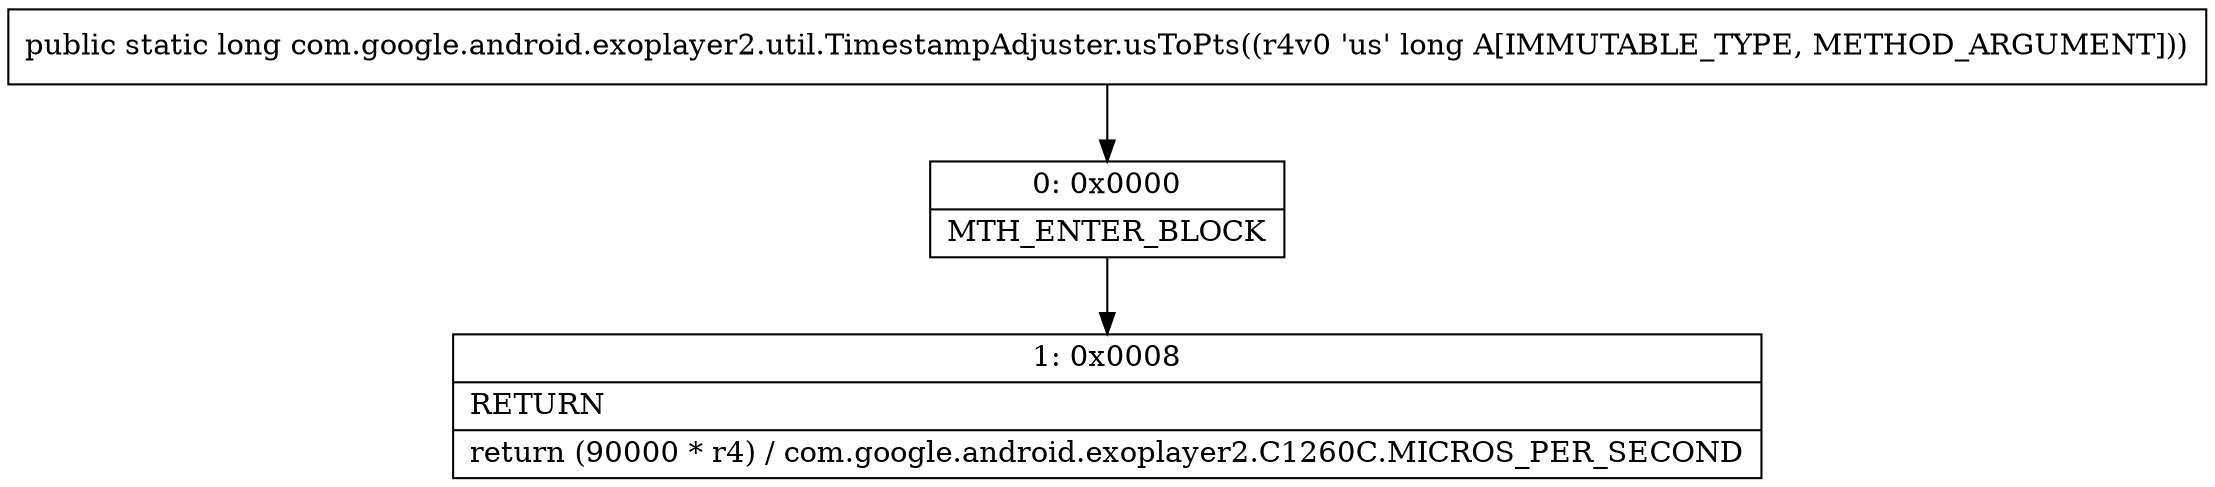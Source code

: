 digraph "CFG forcom.google.android.exoplayer2.util.TimestampAdjuster.usToPts(J)J" {
Node_0 [shape=record,label="{0\:\ 0x0000|MTH_ENTER_BLOCK\l}"];
Node_1 [shape=record,label="{1\:\ 0x0008|RETURN\l|return (90000 * r4) \/ com.google.android.exoplayer2.C1260C.MICROS_PER_SECOND\l}"];
MethodNode[shape=record,label="{public static long com.google.android.exoplayer2.util.TimestampAdjuster.usToPts((r4v0 'us' long A[IMMUTABLE_TYPE, METHOD_ARGUMENT])) }"];
MethodNode -> Node_0;
Node_0 -> Node_1;
}

